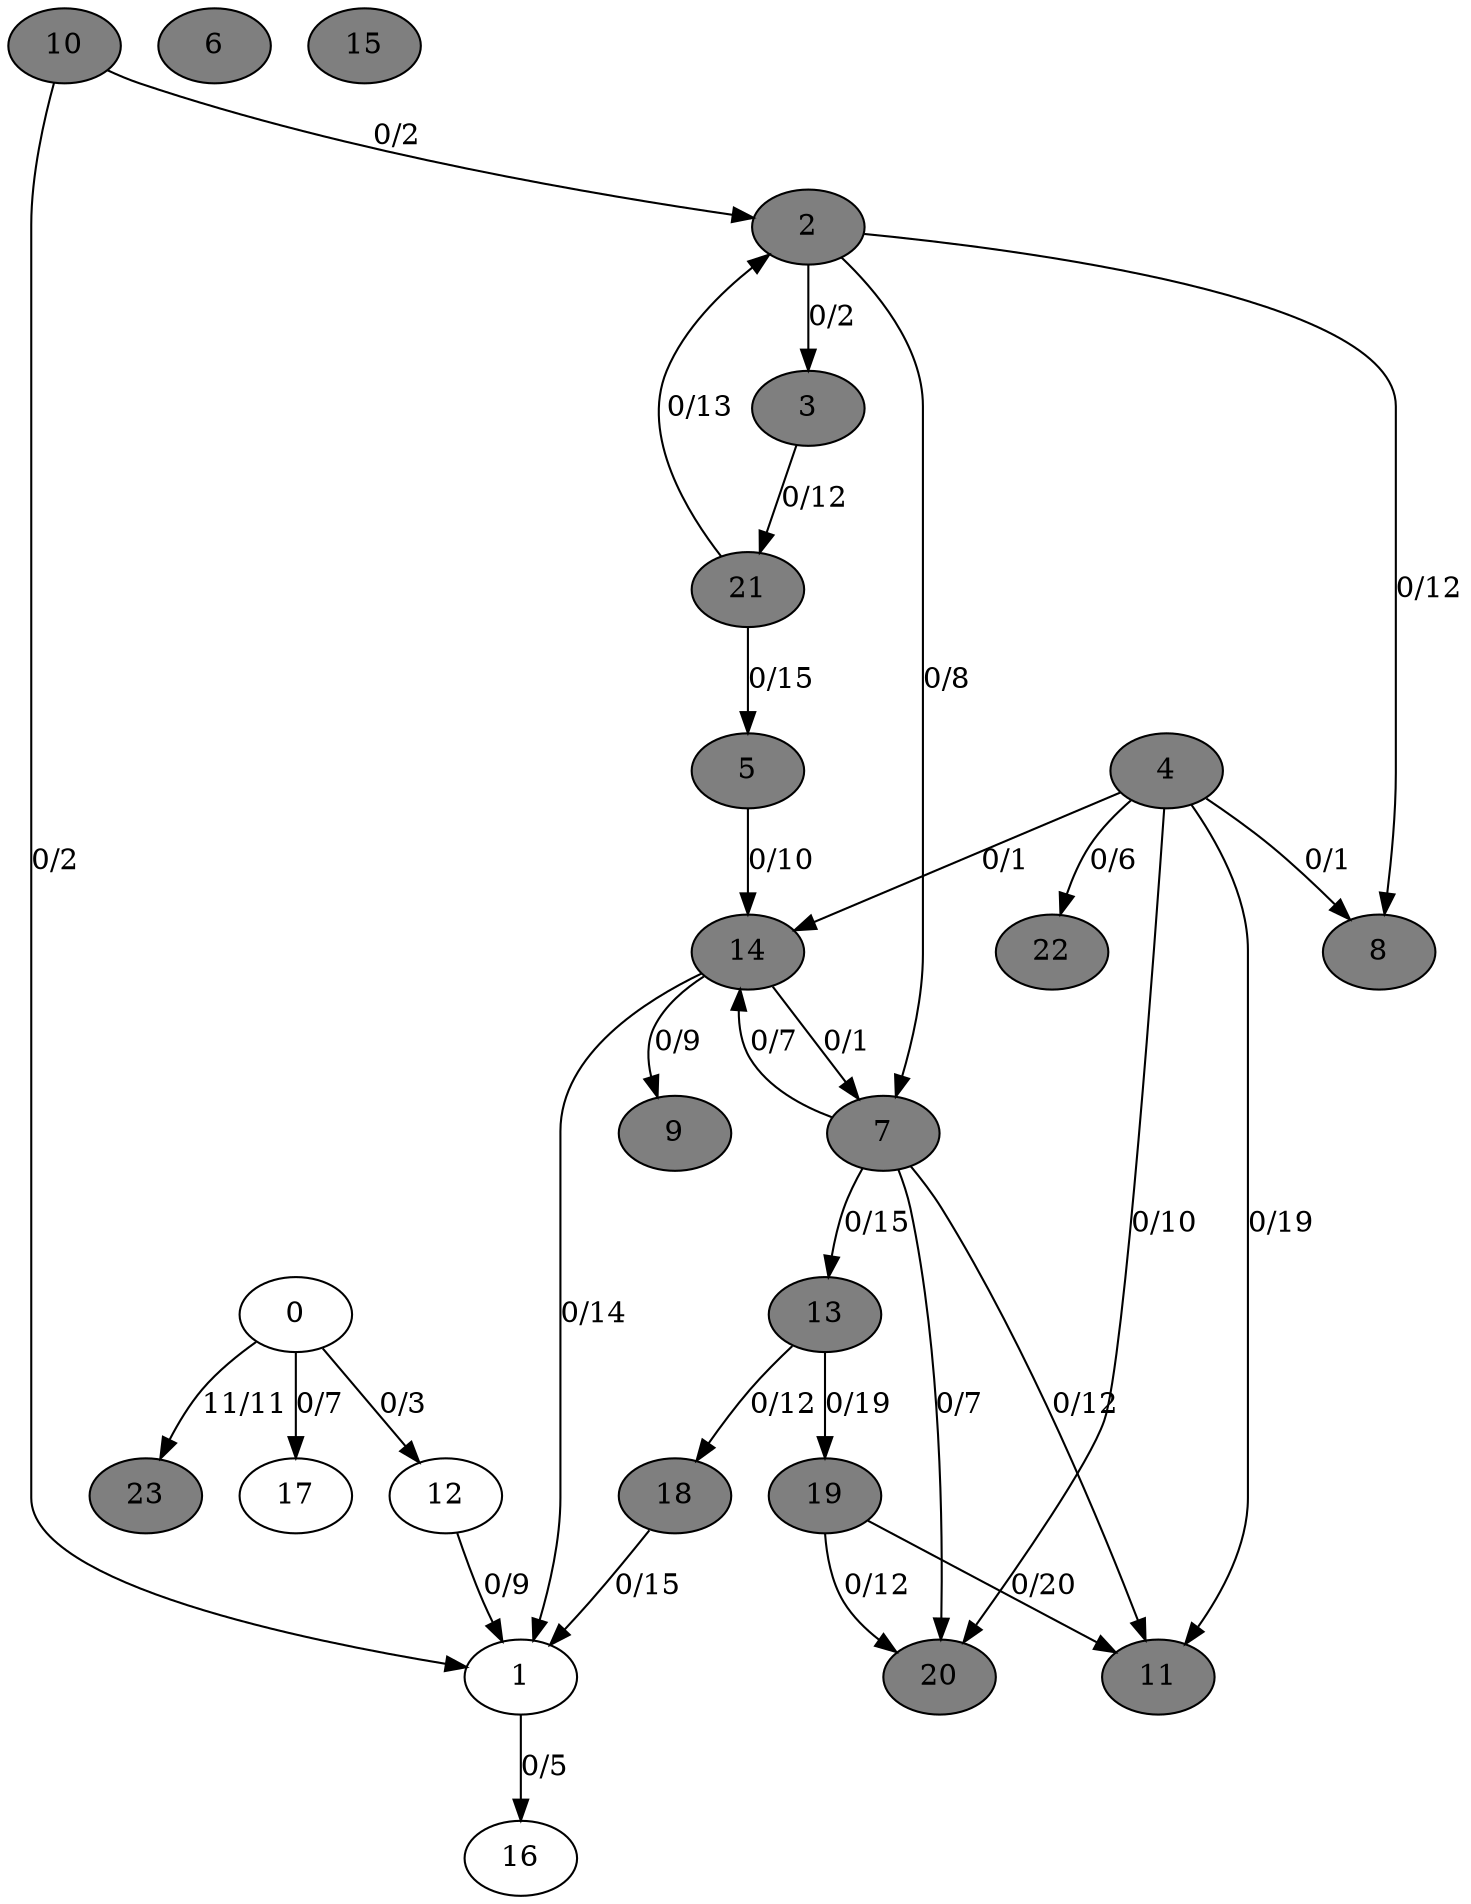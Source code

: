 digraph G {
	0[style=filled fillcolor=grey100];
	0->12[label ="0/3"] ;
	0->17[label ="0/7"] ;
	0->23[label ="11/11"] ;
	1[style=filled fillcolor=grey100];
	1->16[label ="0/5"] ;
	2[style=filled fillcolor=grey50];
	2->3[label ="0/2"] ;
	2->7[label ="0/8"] ;
	2->8[label ="0/12"] ;
	3[style=filled fillcolor=grey50];
	3->21[label ="0/12"] ;
	4[style=filled fillcolor=grey50];
	4->8[label ="0/1"] ;
	4->11[label ="0/19"] ;
	4->14[label ="0/1"] ;
	4->20[label ="0/10"] ;
	4->22[label ="0/6"] ;
	5[style=filled fillcolor=grey50];
	5->14[label ="0/10"] ;
	6[style=filled fillcolor=grey50];
	7[style=filled fillcolor=grey50];
	7->11[label ="0/12"] ;
	7->13[label ="0/15"] ;
	7->14[label ="0/7"] ;
	7->20[label ="0/7"] ;
	8[style=filled fillcolor=grey50];
	9[style=filled fillcolor=grey50];
	10[style=filled fillcolor=grey50];
	10->1[label ="0/2"] ;
	10->2[label ="0/2"] ;
	11[style=filled fillcolor=grey50];
	12[style=filled fillcolor=grey100];
	12->1[label ="0/9"] ;
	13[style=filled fillcolor=grey50];
	13->18[label ="0/12"] ;
	13->19[label ="0/19"] ;
	14[style=filled fillcolor=grey50];
	14->1[label ="0/14"] ;
	14->7[label ="0/1"] ;
	14->9[label ="0/9"] ;
	15[style=filled fillcolor=grey50];
	16[style=filled fillcolor=grey100];
	17[style=filled fillcolor=grey100];
	18[style=filled fillcolor=grey50];
	18->1[label ="0/15"] ;
	19[style=filled fillcolor=grey50];
	19->11[label ="0/20"] ;
	19->20[label ="0/12"] ;
	20[style=filled fillcolor=grey50];
	21[style=filled fillcolor=grey50];
	21->2[label ="0/13"] ;
	21->5[label ="0/15"] ;
	22[style=filled fillcolor=grey50];
	23[style=filled fillcolor=grey50];
}
